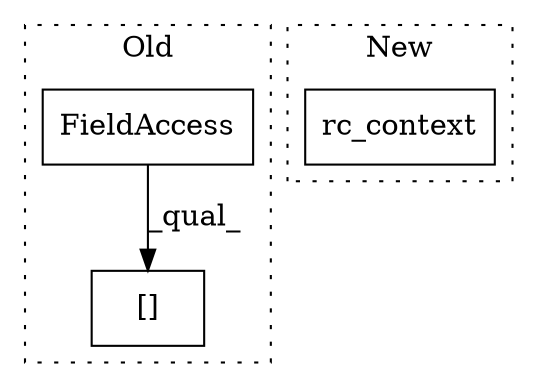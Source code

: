 digraph G {
subgraph cluster0 {
1 [label="[]" a="2" s="859,899" l="27,1" shape="box"];
3 [label="FieldAccess" a="22" s="859" l="26" shape="box"];
label = "Old";
style="dotted";
}
subgraph cluster1 {
2 [label="rc_context" a="32" s="472,550" l="11,1" shape="box"];
label = "New";
style="dotted";
}
3 -> 1 [label="_qual_"];
}